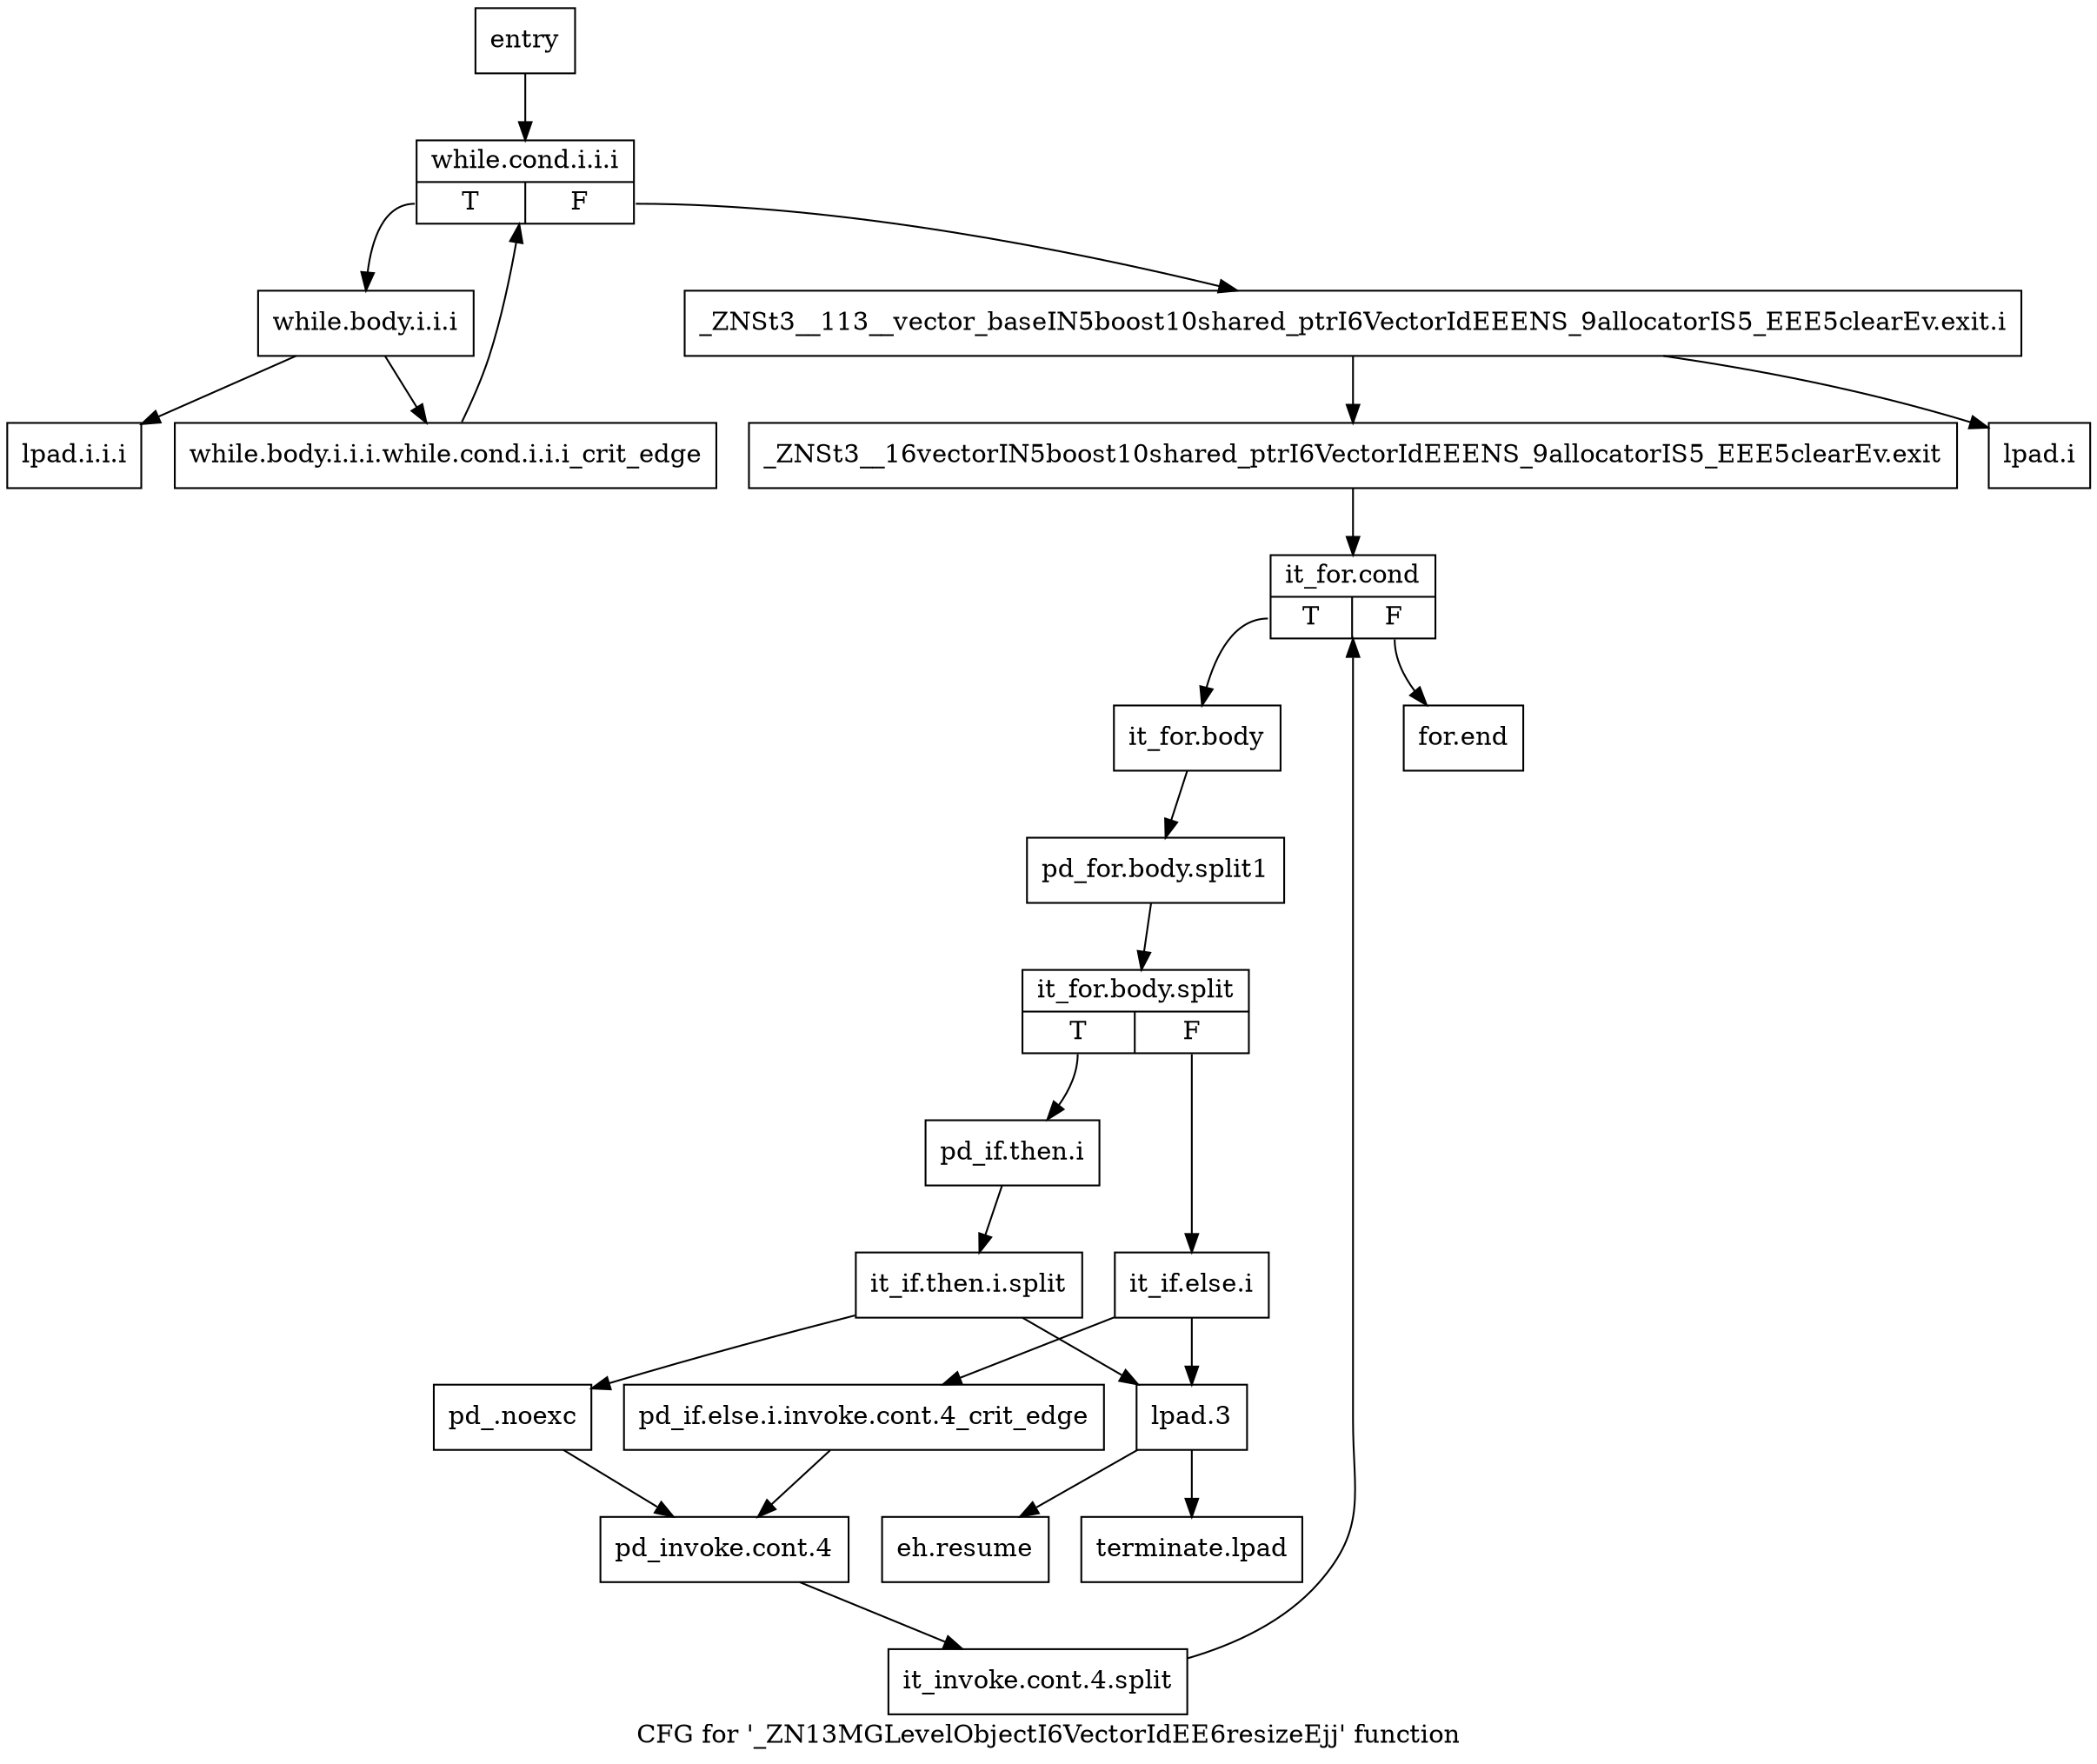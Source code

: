 digraph "CFG for '_ZN13MGLevelObjectI6VectorIdEE6resizeEjj' function" {
	label="CFG for '_ZN13MGLevelObjectI6VectorIdEE6resizeEjj' function";

	Node0x6796510 [shape=record,label="{entry}"];
	Node0x6796510 -> Node0x67d0760;
	Node0x67d0760 [shape=record,label="{while.cond.i.i.i|{<s0>T|<s1>F}}"];
	Node0x67d0760:s0 -> Node0x67d07b0;
	Node0x67d0760:s1 -> Node0x67d08a0;
	Node0x67d07b0 [shape=record,label="{while.body.i.i.i}"];
	Node0x67d07b0 -> Node0x67d0800;
	Node0x67d07b0 -> Node0x67d0850;
	Node0x67d0800 [shape=record,label="{while.body.i.i.i.while.cond.i.i.i_crit_edge}"];
	Node0x67d0800 -> Node0x67d0760;
	Node0x67d0850 [shape=record,label="{lpad.i.i.i}"];
	Node0x67d08a0 [shape=record,label="{_ZNSt3__113__vector_baseIN5boost10shared_ptrI6VectorIdEEENS_9allocatorIS5_EEE5clearEv.exit.i}"];
	Node0x67d08a0 -> Node0x67d0940;
	Node0x67d08a0 -> Node0x67d08f0;
	Node0x67d08f0 [shape=record,label="{lpad.i}"];
	Node0x67d0940 [shape=record,label="{_ZNSt3__16vectorIN5boost10shared_ptrI6VectorIdEEENS_9allocatorIS5_EEE5clearEv.exit}"];
	Node0x67d0940 -> Node0x67d0990;
	Node0x67d0990 [shape=record,label="{it_for.cond|{<s0>T|<s1>F}}"];
	Node0x67d0990:s0 -> Node0x67d09e0;
	Node0x67d0990:s1 -> Node0x67d0c10;
	Node0x67d09e0 [shape=record,label="{it_for.body}"];
	Node0x67d09e0 -> Node0xae0f8c0;
	Node0xae0f8c0 [shape=record,label="{pd_for.body.split1}"];
	Node0xae0f8c0 -> Node0xae0f730;
	Node0xae0f730 [shape=record,label="{it_for.body.split|{<s0>T|<s1>F}}"];
	Node0xae0f730:s0 -> Node0x67d0a30;
	Node0xae0f730:s1 -> Node0x67d0ad0;
	Node0x67d0a30 [shape=record,label="{pd_if.then.i}"];
	Node0x67d0a30 -> Node0xae12980;
	Node0xae12980 [shape=record,label="{it_if.then.i.split}"];
	Node0xae12980 -> Node0x67d0a80;
	Node0xae12980 -> Node0x67d0bc0;
	Node0x67d0a80 [shape=record,label="{pd_.noexc}"];
	Node0x67d0a80 -> Node0x67d0b70;
	Node0x67d0ad0 [shape=record,label="{it_if.else.i}"];
	Node0x67d0ad0 -> Node0x67d0b20;
	Node0x67d0ad0 -> Node0x67d0bc0;
	Node0x67d0b20 [shape=record,label="{pd_if.else.i.invoke.cont.4_crit_edge}"];
	Node0x67d0b20 -> Node0x67d0b70;
	Node0x67d0b70 [shape=record,label="{pd_invoke.cont.4}"];
	Node0x67d0b70 -> Node0xae12c30;
	Node0xae12c30 [shape=record,label="{it_invoke.cont.4.split}"];
	Node0xae12c30 -> Node0x67d0990;
	Node0x67d0bc0 [shape=record,label="{lpad.3}"];
	Node0x67d0bc0 -> Node0x67d0c60;
	Node0x67d0bc0 -> Node0x67d0cb0;
	Node0x67d0c10 [shape=record,label="{for.end}"];
	Node0x67d0c60 [shape=record,label="{eh.resume}"];
	Node0x67d0cb0 [shape=record,label="{terminate.lpad}"];
}
